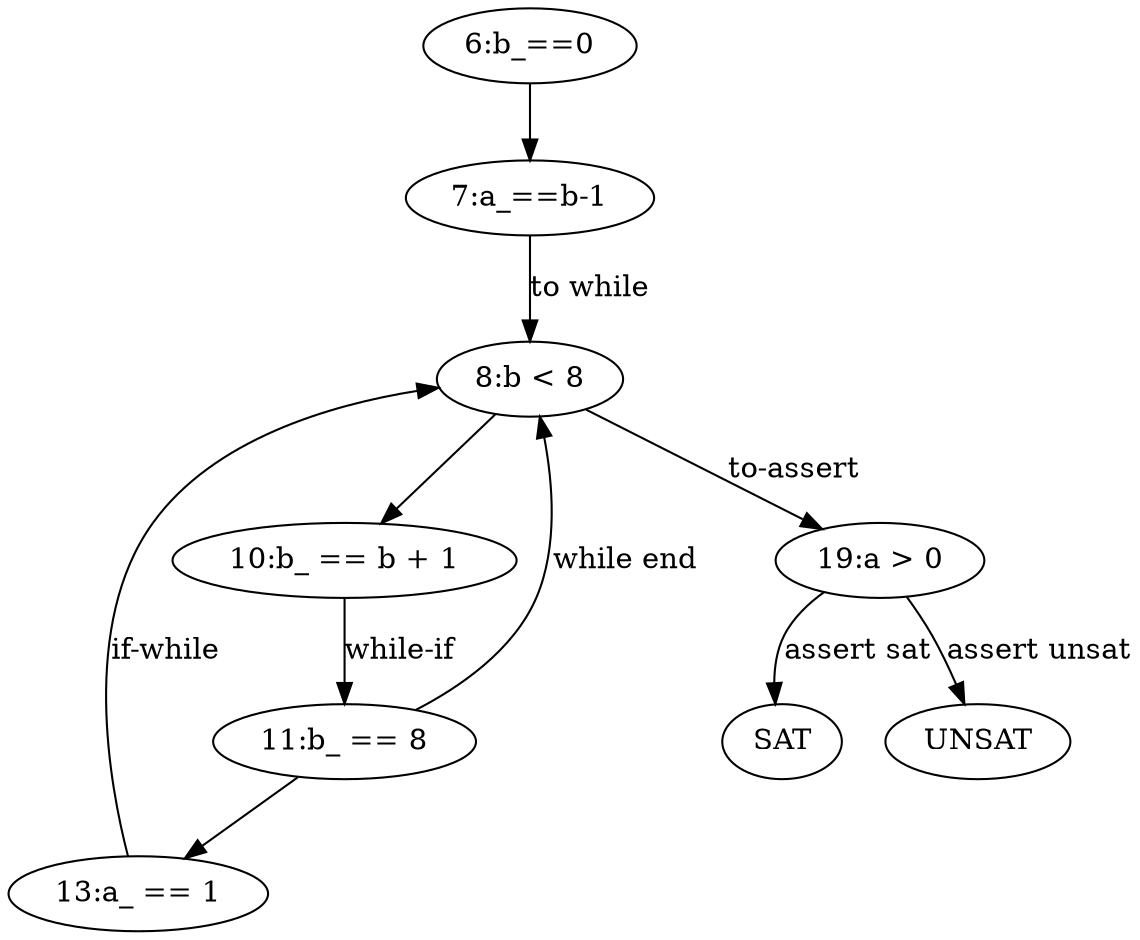 // comment
digraph CFA {
	0 [label="6:b_==0"]
	1 [label="7:a_==b-1"]
	0 -> 1
	3 [label="10:b_ == b + 1"]
	2 -> 3
	5 [label="13:a_ == 1"]
	4 -> 5
	4 [label="11:b_ == 8"]
	3 -> 4 [label="while-if"]
	5 -> 2 [label="if-while"]
	4 -> 2 [label="while end"]
	2 [label="8:b < 8"]
	1 -> 2 [label="to while"]
	6 [label="19:a > 0"]
	2 -> 6 [label="to-assert"]
	7 [label=SAT]
	8 [label=UNSAT]
	6 -> 7 [label="assert sat"]
	6 -> 8 [label="assert unsat"]
}
